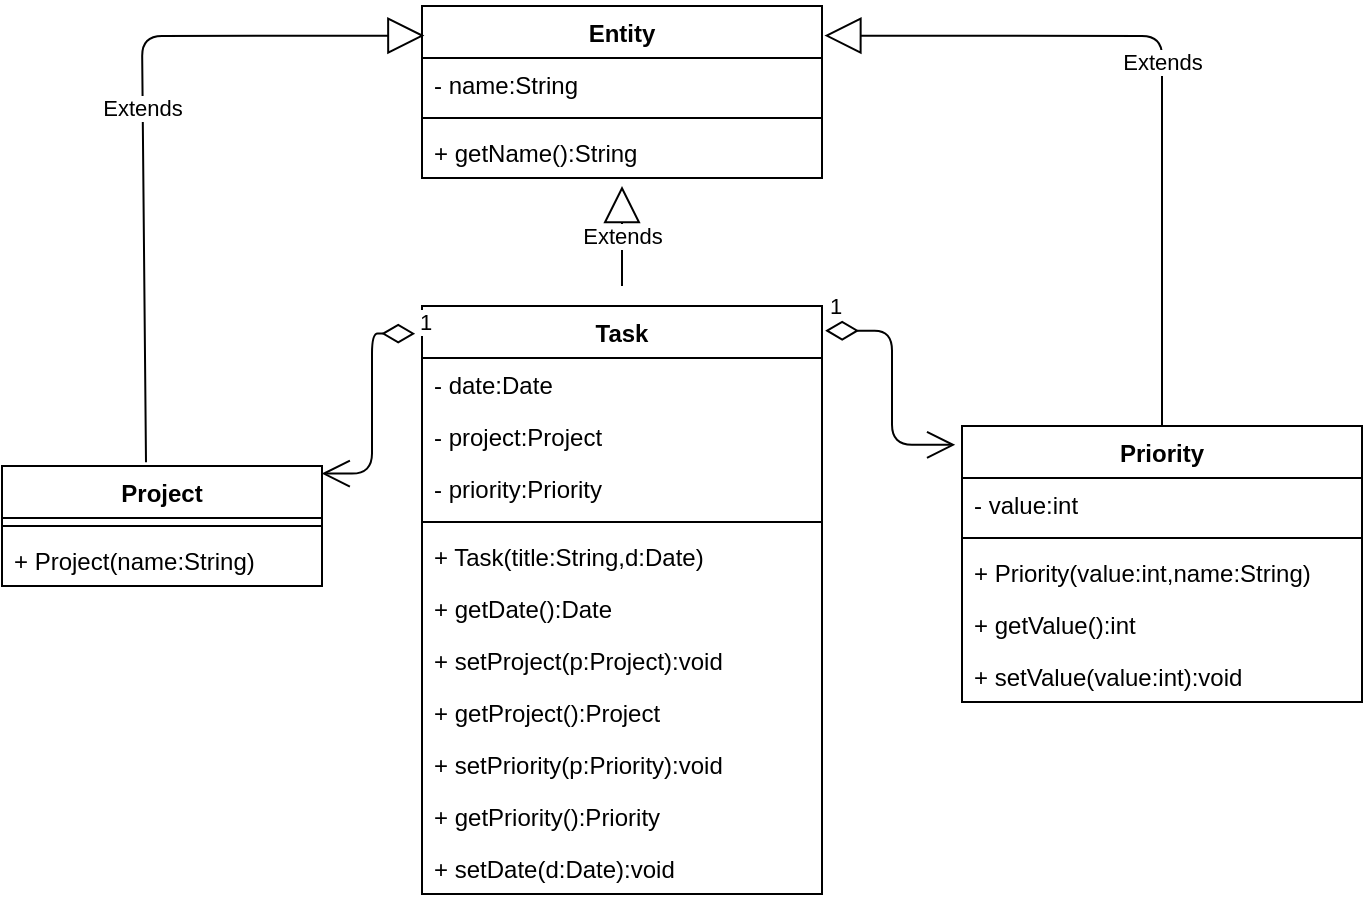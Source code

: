 <mxfile version="15.2.7" type="device"><diagram id="EdX_Vsz1hDhOpDo-gXNt" name="Page-1"><mxGraphModel dx="1079" dy="781" grid="1" gridSize="10" guides="1" tooltips="1" connect="1" arrows="1" fold="1" page="1" pageScale="1" pageWidth="827" pageHeight="1169" math="0" shadow="0"><root><mxCell id="0"/><mxCell id="1" parent="0"/><mxCell id="6" value="Task" style="swimlane;fontStyle=1;align=center;verticalAlign=top;childLayout=stackLayout;horizontal=1;startSize=26;horizontalStack=0;resizeParent=1;resizeParentMax=0;resizeLast=0;collapsible=1;marginBottom=0;" parent="1" vertex="1"><mxGeometry x="240" y="200" width="200" height="294" as="geometry"/></mxCell><mxCell id="7" value="- date:Date" style="text;strokeColor=none;fillColor=none;align=left;verticalAlign=top;spacingLeft=4;spacingRight=4;overflow=hidden;rotatable=0;points=[[0,0.5],[1,0.5]];portConstraint=eastwest;" parent="6" vertex="1"><mxGeometry y="26" width="200" height="26" as="geometry"/></mxCell><mxCell id="24" value="- project:Project" style="text;strokeColor=none;fillColor=none;align=left;verticalAlign=top;spacingLeft=4;spacingRight=4;overflow=hidden;rotatable=0;points=[[0,0.5],[1,0.5]];portConstraint=eastwest;" parent="6" vertex="1"><mxGeometry y="52" width="200" height="26" as="geometry"/></mxCell><mxCell id="25" value="- priority:Priority" style="text;strokeColor=none;fillColor=none;align=left;verticalAlign=top;spacingLeft=4;spacingRight=4;overflow=hidden;rotatable=0;points=[[0,0.5],[1,0.5]];portConstraint=eastwest;" parent="6" vertex="1"><mxGeometry y="78" width="200" height="26" as="geometry"/></mxCell><mxCell id="8" value="" style="line;strokeWidth=1;fillColor=none;align=left;verticalAlign=middle;spacingTop=-1;spacingLeft=3;spacingRight=3;rotatable=0;labelPosition=right;points=[];portConstraint=eastwest;" parent="6" vertex="1"><mxGeometry y="104" width="200" height="8" as="geometry"/></mxCell><mxCell id="9" value="+ Task(title:String,d:Date)" style="text;strokeColor=none;fillColor=none;align=left;verticalAlign=top;spacingLeft=4;spacingRight=4;overflow=hidden;rotatable=0;points=[[0,0.5],[1,0.5]];portConstraint=eastwest;" parent="6" vertex="1"><mxGeometry y="112" width="200" height="26" as="geometry"/></mxCell><mxCell id="13" value="+ getDate():Date" style="text;strokeColor=none;fillColor=none;align=left;verticalAlign=top;spacingLeft=4;spacingRight=4;overflow=hidden;rotatable=0;points=[[0,0.5],[1,0.5]];portConstraint=eastwest;" parent="6" vertex="1"><mxGeometry y="138" width="200" height="26" as="geometry"/></mxCell><mxCell id="26" value="+ setProject(p:Project):void" style="text;strokeColor=none;fillColor=none;align=left;verticalAlign=top;spacingLeft=4;spacingRight=4;overflow=hidden;rotatable=0;points=[[0,0.5],[1,0.5]];portConstraint=eastwest;" parent="6" vertex="1"><mxGeometry y="164" width="200" height="26" as="geometry"/></mxCell><mxCell id="27" value="+ getProject():Project" style="text;strokeColor=none;fillColor=none;align=left;verticalAlign=top;spacingLeft=4;spacingRight=4;overflow=hidden;rotatable=0;points=[[0,0.5],[1,0.5]];portConstraint=eastwest;" parent="6" vertex="1"><mxGeometry y="190" width="200" height="26" as="geometry"/></mxCell><mxCell id="28" value="+ setPriority(p:Priority):void" style="text;strokeColor=none;fillColor=none;align=left;verticalAlign=top;spacingLeft=4;spacingRight=4;overflow=hidden;rotatable=0;points=[[0,0.5],[1,0.5]];portConstraint=eastwest;" parent="6" vertex="1"><mxGeometry y="216" width="200" height="26" as="geometry"/></mxCell><mxCell id="29" value="+ getPriority():Priority" style="text;strokeColor=none;fillColor=none;align=left;verticalAlign=top;spacingLeft=4;spacingRight=4;overflow=hidden;rotatable=0;points=[[0,0.5],[1,0.5]];portConstraint=eastwest;" parent="6" vertex="1"><mxGeometry y="242" width="200" height="26" as="geometry"/></mxCell><mxCell id="14" value="+ setDate(d:Date):void" style="text;strokeColor=none;fillColor=none;align=left;verticalAlign=top;spacingLeft=4;spacingRight=4;overflow=hidden;rotatable=0;points=[[0,0.5],[1,0.5]];portConstraint=eastwest;" parent="6" vertex="1"><mxGeometry y="268" width="200" height="26" as="geometry"/></mxCell><mxCell id="30" value="1" style="endArrow=open;html=1;endSize=12;startArrow=diamondThin;startSize=14;startFill=0;edgeStyle=orthogonalEdgeStyle;align=left;verticalAlign=bottom;exitX=-0.017;exitY=0.047;exitDx=0;exitDy=0;exitPerimeter=0;entryX=0.999;entryY=0.063;entryDx=0;entryDy=0;entryPerimeter=0;" parent="1" source="6" target="2" edge="1"><mxGeometry x="-1" y="3" relative="1" as="geometry"><mxPoint x="40" y="560" as="sourcePoint"/><mxPoint x="200" y="560" as="targetPoint"/></mxGeometry></mxCell><mxCell id="31" value="1" style="endArrow=open;html=1;endSize=12;startArrow=diamondThin;startSize=14;startFill=0;edgeStyle=orthogonalEdgeStyle;align=left;verticalAlign=bottom;exitX=1.008;exitY=0.042;exitDx=0;exitDy=0;exitPerimeter=0;entryX=-0.017;entryY=0.068;entryDx=0;entryDy=0;entryPerimeter=0;" parent="1" source="6" target="16" edge="1"><mxGeometry x="-1" y="3" relative="1" as="geometry"><mxPoint x="260" y="420" as="sourcePoint"/><mxPoint x="420" y="420" as="targetPoint"/></mxGeometry></mxCell><mxCell id="16" value="Priority" style="swimlane;fontStyle=1;align=center;verticalAlign=top;childLayout=stackLayout;horizontal=1;startSize=26;horizontalStack=0;resizeParent=1;resizeParentMax=0;resizeLast=0;collapsible=1;marginBottom=0;" parent="1" vertex="1"><mxGeometry x="510" y="260" width="200" height="138" as="geometry"/></mxCell><mxCell id="17" value="- value:int" style="text;strokeColor=none;fillColor=none;align=left;verticalAlign=top;spacingLeft=4;spacingRight=4;overflow=hidden;rotatable=0;points=[[0,0.5],[1,0.5]];portConstraint=eastwest;" parent="16" vertex="1"><mxGeometry y="26" width="200" height="26" as="geometry"/></mxCell><mxCell id="19" value="" style="line;strokeWidth=1;fillColor=none;align=left;verticalAlign=middle;spacingTop=-1;spacingLeft=3;spacingRight=3;rotatable=0;labelPosition=right;points=[];portConstraint=eastwest;" parent="16" vertex="1"><mxGeometry y="52" width="200" height="8" as="geometry"/></mxCell><mxCell id="20" value="+ Priority(value:int,name:String)" style="text;strokeColor=none;fillColor=none;align=left;verticalAlign=top;spacingLeft=4;spacingRight=4;overflow=hidden;rotatable=0;points=[[0,0.5],[1,0.5]];portConstraint=eastwest;" parent="16" vertex="1"><mxGeometry y="60" width="200" height="26" as="geometry"/></mxCell><mxCell id="22" value="+ getValue():int" style="text;strokeColor=none;fillColor=none;align=left;verticalAlign=top;spacingLeft=4;spacingRight=4;overflow=hidden;rotatable=0;points=[[0,0.5],[1,0.5]];portConstraint=eastwest;" parent="16" vertex="1"><mxGeometry y="86" width="200" height="26" as="geometry"/></mxCell><mxCell id="23" value="+ setValue(value:int):void" style="text;strokeColor=none;fillColor=none;align=left;verticalAlign=top;spacingLeft=4;spacingRight=4;overflow=hidden;rotatable=0;points=[[0,0.5],[1,0.5]];portConstraint=eastwest;" parent="16" vertex="1"><mxGeometry y="112" width="200" height="26" as="geometry"/></mxCell><mxCell id="2" value="Project" style="swimlane;fontStyle=1;align=center;verticalAlign=top;childLayout=stackLayout;horizontal=1;startSize=26;horizontalStack=0;resizeParent=1;resizeParentMax=0;resizeLast=0;collapsible=1;marginBottom=0;" parent="1" vertex="1"><mxGeometry x="30" y="280" width="160" height="60" as="geometry"/></mxCell><mxCell id="4" value="" style="line;strokeWidth=1;fillColor=none;align=left;verticalAlign=middle;spacingTop=-1;spacingLeft=3;spacingRight=3;rotatable=0;labelPosition=right;points=[];portConstraint=eastwest;" parent="2" vertex="1"><mxGeometry y="26" width="160" height="8" as="geometry"/></mxCell><mxCell id="5" value="+ Project(name:String)" style="text;strokeColor=none;fillColor=none;align=left;verticalAlign=top;spacingLeft=4;spacingRight=4;overflow=hidden;rotatable=0;points=[[0,0.5],[1,0.5]];portConstraint=eastwest;" parent="2" vertex="1"><mxGeometry y="34" width="160" height="26" as="geometry"/></mxCell><mxCell id="9N6gynZstWX2QU6fDiaQ-31" value="Entity" style="swimlane;fontStyle=1;align=center;verticalAlign=top;childLayout=stackLayout;horizontal=1;startSize=26;horizontalStack=0;resizeParent=1;resizeParentMax=0;resizeLast=0;collapsible=1;marginBottom=0;" parent="1" vertex="1"><mxGeometry x="240" y="50" width="200" height="86" as="geometry"/></mxCell><mxCell id="9N6gynZstWX2QU6fDiaQ-33" value="- name:String" style="text;strokeColor=none;fillColor=none;align=left;verticalAlign=top;spacingLeft=4;spacingRight=4;overflow=hidden;rotatable=0;points=[[0,0.5],[1,0.5]];portConstraint=eastwest;" parent="9N6gynZstWX2QU6fDiaQ-31" vertex="1"><mxGeometry y="26" width="200" height="26" as="geometry"/></mxCell><mxCell id="9N6gynZstWX2QU6fDiaQ-34" value="" style="line;strokeWidth=1;fillColor=none;align=left;verticalAlign=middle;spacingTop=-1;spacingLeft=3;spacingRight=3;rotatable=0;labelPosition=right;points=[];portConstraint=eastwest;" parent="9N6gynZstWX2QU6fDiaQ-31" vertex="1"><mxGeometry y="52" width="200" height="8" as="geometry"/></mxCell><mxCell id="9N6gynZstWX2QU6fDiaQ-36" value="+ getName():String" style="text;strokeColor=none;fillColor=none;align=left;verticalAlign=top;spacingLeft=4;spacingRight=4;overflow=hidden;rotatable=0;points=[[0,0.5],[1,0.5]];portConstraint=eastwest;" parent="9N6gynZstWX2QU6fDiaQ-31" vertex="1"><mxGeometry y="60" width="200" height="26" as="geometry"/></mxCell><mxCell id="9N6gynZstWX2QU6fDiaQ-41" value="Extends" style="endArrow=block;endSize=16;endFill=0;html=1;exitX=0.45;exitY=-0.031;exitDx=0;exitDy=0;entryX=0.006;entryY=0.172;entryDx=0;entryDy=0;entryPerimeter=0;exitPerimeter=0;" parent="1" source="2" target="9N6gynZstWX2QU6fDiaQ-31" edge="1"><mxGeometry width="160" relative="1" as="geometry"><mxPoint x="140" y="170" as="sourcePoint"/><mxPoint x="240" y="93" as="targetPoint"/><Array as="points"><mxPoint x="100" y="65"/></Array></mxGeometry></mxCell><mxCell id="9N6gynZstWX2QU6fDiaQ-45" value="Extends" style="endArrow=block;endSize=16;endFill=0;html=1;exitX=0.5;exitY=0;exitDx=0;exitDy=0;entryX=1.006;entryY=0.172;entryDx=0;entryDy=0;entryPerimeter=0;" parent="1" source="16" target="9N6gynZstWX2QU6fDiaQ-31" edge="1"><mxGeometry width="160" relative="1" as="geometry"><mxPoint x="420" y="230" as="sourcePoint"/><mxPoint x="460" y="93" as="targetPoint"/><Array as="points"><mxPoint x="610" y="65"/></Array></mxGeometry></mxCell><mxCell id="9N6gynZstWX2QU6fDiaQ-46" value="Extends" style="endArrow=block;endSize=16;endFill=0;html=1;" parent="1" edge="1"><mxGeometry width="160" relative="1" as="geometry"><mxPoint x="340" y="190" as="sourcePoint"/><mxPoint x="340" y="140" as="targetPoint"/></mxGeometry></mxCell></root></mxGraphModel></diagram></mxfile>